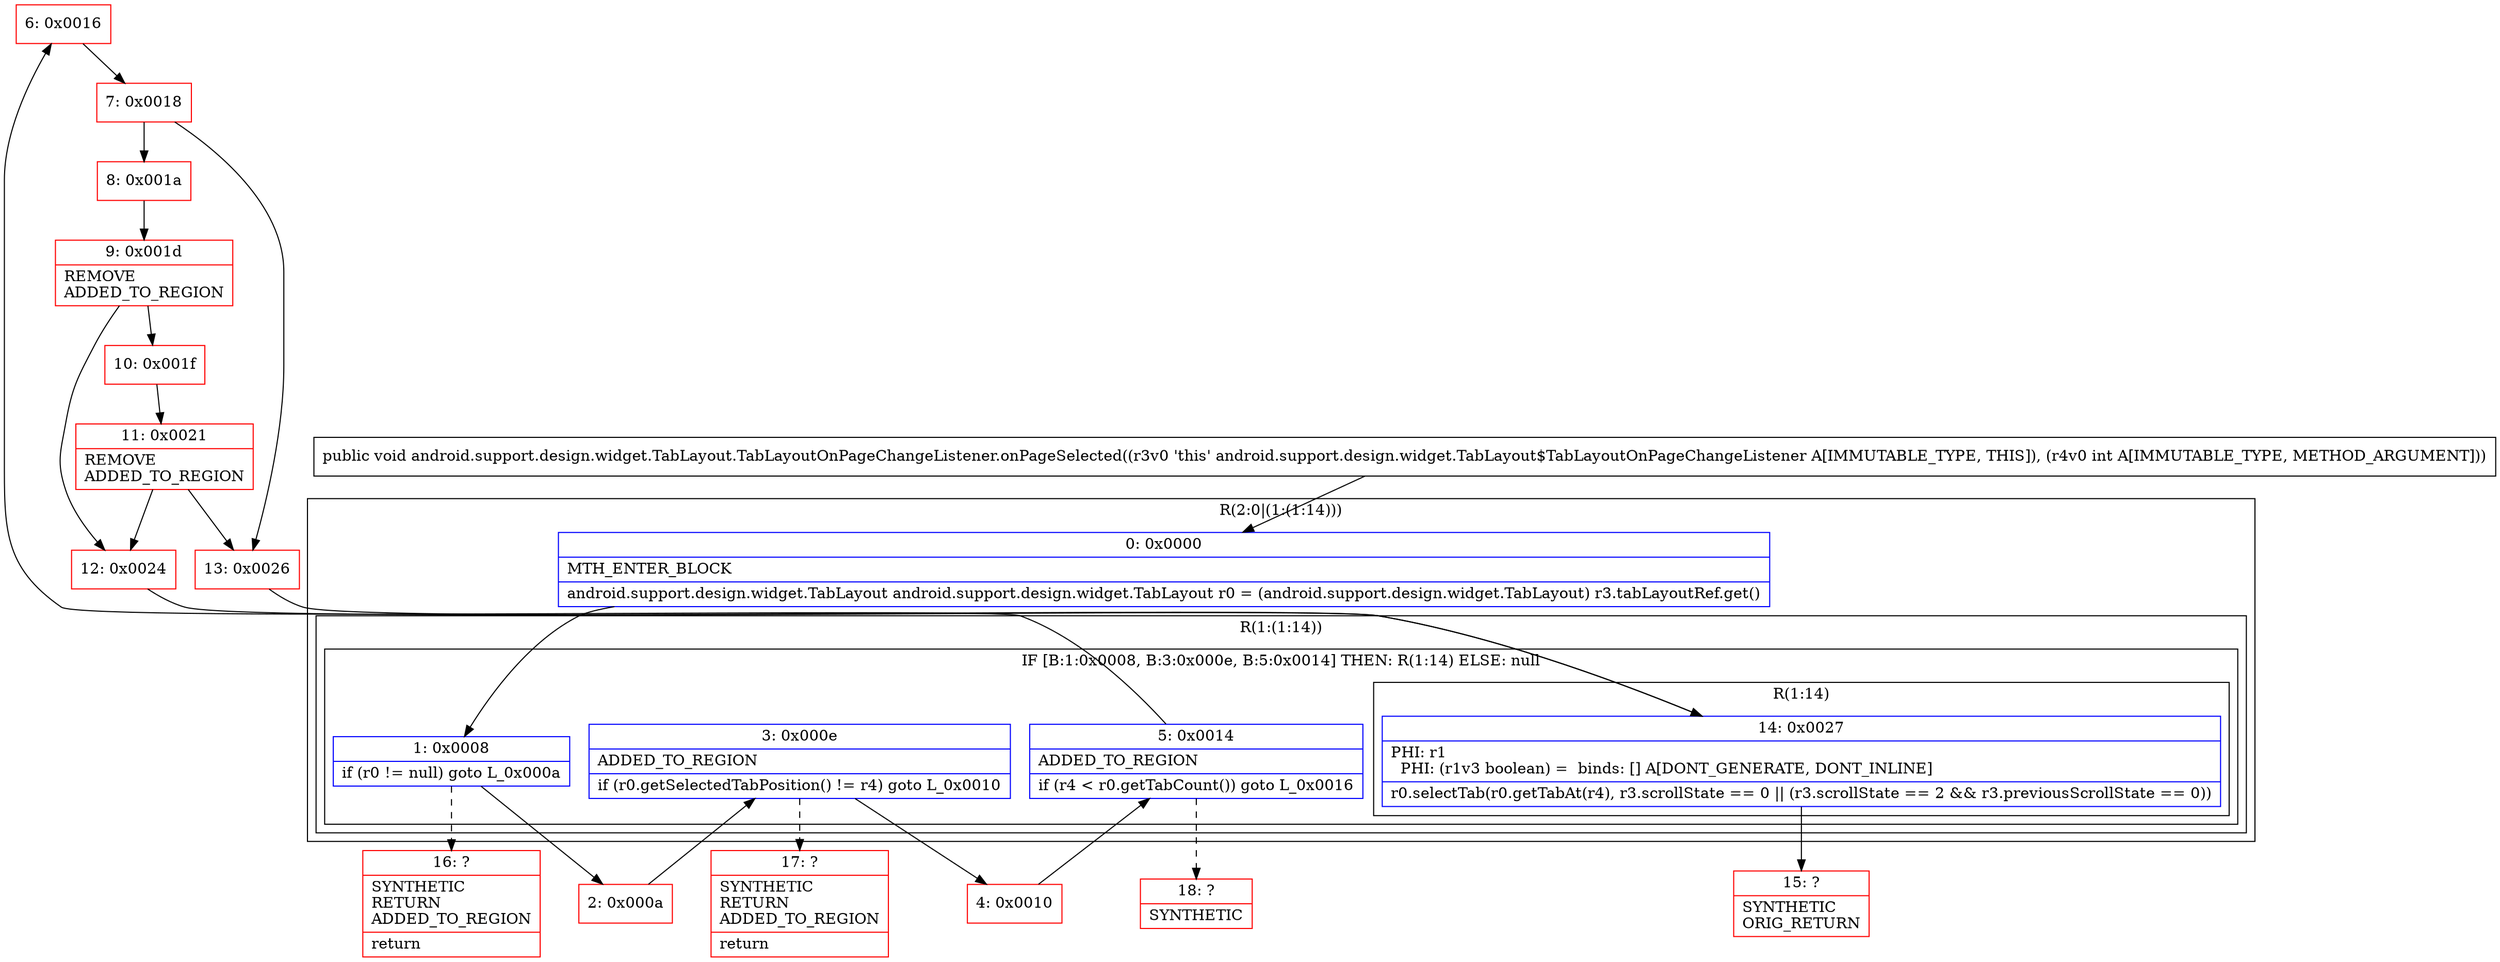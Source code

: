 digraph "CFG forandroid.support.design.widget.TabLayout.TabLayoutOnPageChangeListener.onPageSelected(I)V" {
subgraph cluster_Region_1689259219 {
label = "R(2:0|(1:(1:14)))";
node [shape=record,color=blue];
Node_0 [shape=record,label="{0\:\ 0x0000|MTH_ENTER_BLOCK\l|android.support.design.widget.TabLayout android.support.design.widget.TabLayout r0 = (android.support.design.widget.TabLayout) r3.tabLayoutRef.get()\l}"];
subgraph cluster_Region_278593373 {
label = "R(1:(1:14))";
node [shape=record,color=blue];
subgraph cluster_IfRegion_140410983 {
label = "IF [B:1:0x0008, B:3:0x000e, B:5:0x0014] THEN: R(1:14) ELSE: null";
node [shape=record,color=blue];
Node_1 [shape=record,label="{1\:\ 0x0008|if (r0 != null) goto L_0x000a\l}"];
Node_3 [shape=record,label="{3\:\ 0x000e|ADDED_TO_REGION\l|if (r0.getSelectedTabPosition() != r4) goto L_0x0010\l}"];
Node_5 [shape=record,label="{5\:\ 0x0014|ADDED_TO_REGION\l|if (r4 \< r0.getTabCount()) goto L_0x0016\l}"];
subgraph cluster_Region_1357184441 {
label = "R(1:14)";
node [shape=record,color=blue];
Node_14 [shape=record,label="{14\:\ 0x0027|PHI: r1 \l  PHI: (r1v3 boolean) =  binds: [] A[DONT_GENERATE, DONT_INLINE]\l|r0.selectTab(r0.getTabAt(r4), r3.scrollState == 0 \|\| (r3.scrollState == 2 && r3.previousScrollState == 0))\l}"];
}
}
}
}
Node_2 [shape=record,color=red,label="{2\:\ 0x000a}"];
Node_4 [shape=record,color=red,label="{4\:\ 0x0010}"];
Node_6 [shape=record,color=red,label="{6\:\ 0x0016}"];
Node_7 [shape=record,color=red,label="{7\:\ 0x0018}"];
Node_8 [shape=record,color=red,label="{8\:\ 0x001a}"];
Node_9 [shape=record,color=red,label="{9\:\ 0x001d|REMOVE\lADDED_TO_REGION\l}"];
Node_10 [shape=record,color=red,label="{10\:\ 0x001f}"];
Node_11 [shape=record,color=red,label="{11\:\ 0x0021|REMOVE\lADDED_TO_REGION\l}"];
Node_12 [shape=record,color=red,label="{12\:\ 0x0024}"];
Node_13 [shape=record,color=red,label="{13\:\ 0x0026}"];
Node_15 [shape=record,color=red,label="{15\:\ ?|SYNTHETIC\lORIG_RETURN\l}"];
Node_16 [shape=record,color=red,label="{16\:\ ?|SYNTHETIC\lRETURN\lADDED_TO_REGION\l|return\l}"];
Node_17 [shape=record,color=red,label="{17\:\ ?|SYNTHETIC\lRETURN\lADDED_TO_REGION\l|return\l}"];
Node_18 [shape=record,color=red,label="{18\:\ ?|SYNTHETIC\l}"];
MethodNode[shape=record,label="{public void android.support.design.widget.TabLayout.TabLayoutOnPageChangeListener.onPageSelected((r3v0 'this' android.support.design.widget.TabLayout$TabLayoutOnPageChangeListener A[IMMUTABLE_TYPE, THIS]), (r4v0 int A[IMMUTABLE_TYPE, METHOD_ARGUMENT])) }"];
MethodNode -> Node_0;
Node_0 -> Node_1;
Node_1 -> Node_2;
Node_1 -> Node_16[style=dashed];
Node_3 -> Node_4;
Node_3 -> Node_17[style=dashed];
Node_5 -> Node_6;
Node_5 -> Node_18[style=dashed];
Node_14 -> Node_15;
Node_2 -> Node_3;
Node_4 -> Node_5;
Node_6 -> Node_7;
Node_7 -> Node_8;
Node_7 -> Node_13;
Node_8 -> Node_9;
Node_9 -> Node_10;
Node_9 -> Node_12;
Node_10 -> Node_11;
Node_11 -> Node_12;
Node_11 -> Node_13;
Node_12 -> Node_14;
Node_13 -> Node_14;
}


